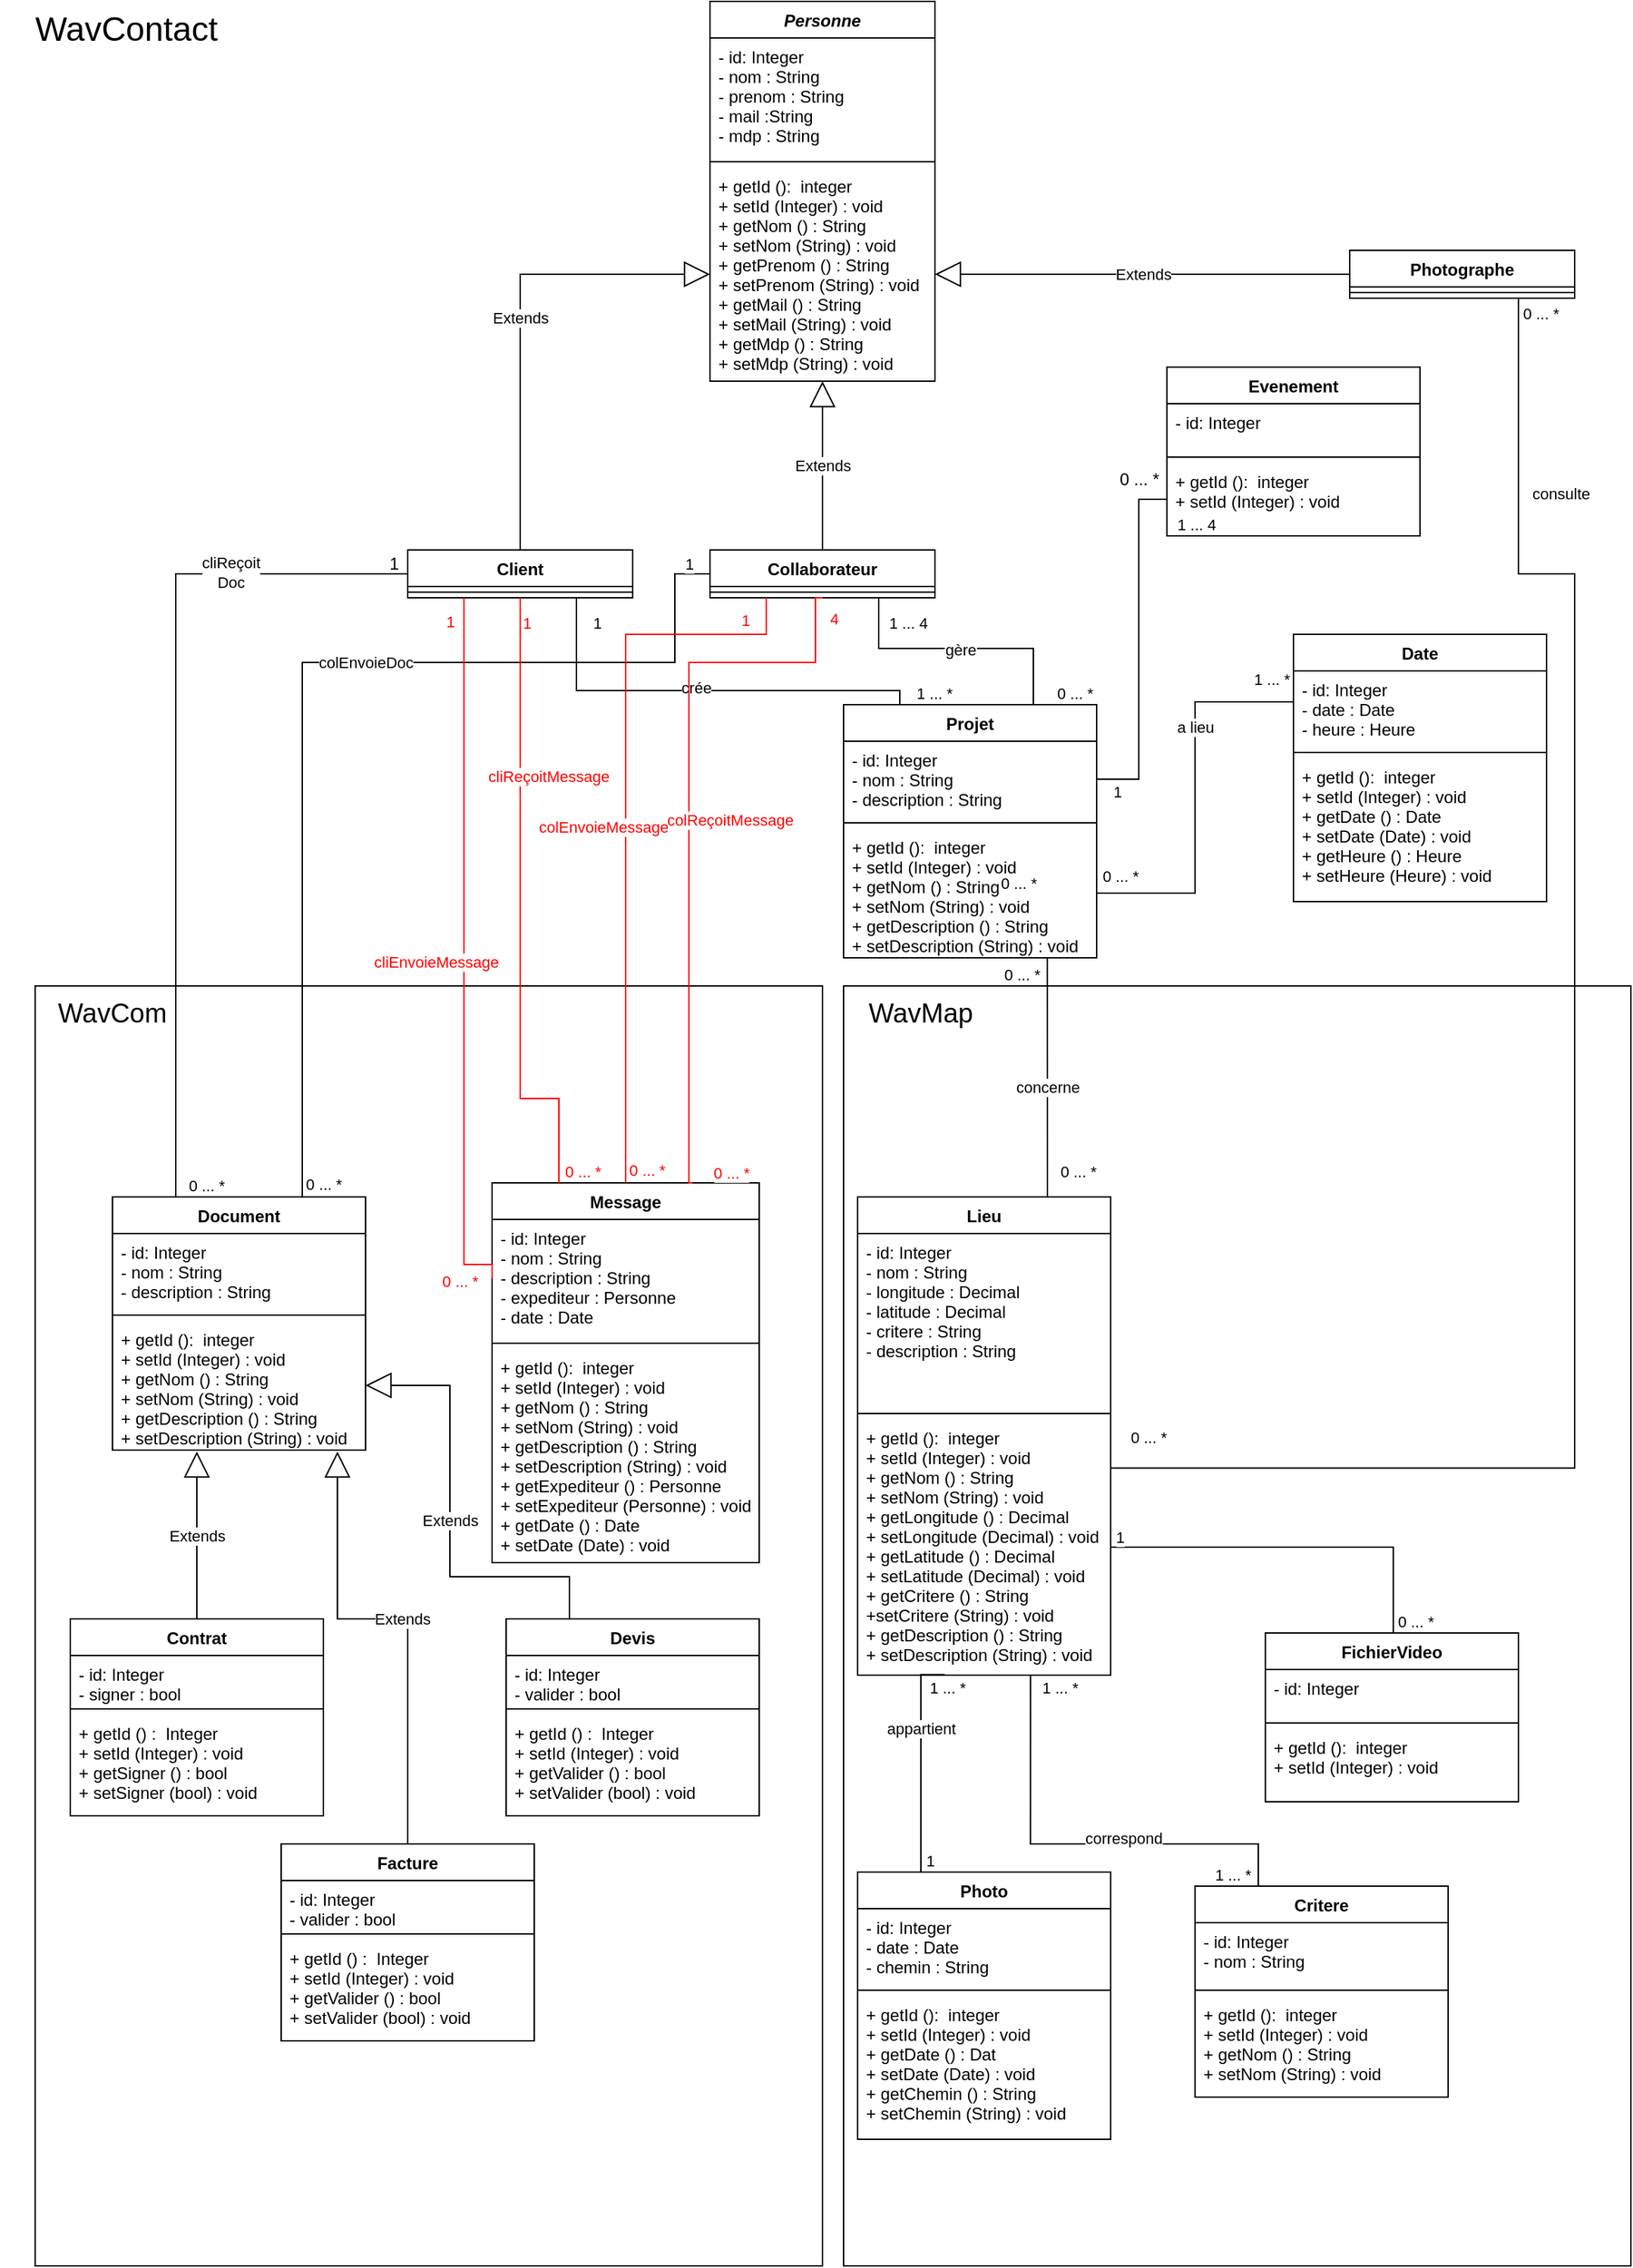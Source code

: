 <mxfile version="15.5.0" type="device"><diagram id="D-ZPbFm5kCAv-HBzowlL" name="Page-1"><mxGraphModel dx="1113" dy="760" grid="1" gridSize="10" guides="1" tooltips="1" connect="1" arrows="1" fold="1" page="1" pageScale="1" pageWidth="1169" pageHeight="1654" math="0" shadow="0"><root><mxCell id="0"/><mxCell id="1" parent="0"/><mxCell id="SEt0Nu8GCRH9RDk-5Gde-22" value="" style="rounded=0;whiteSpace=wrap;html=1;shadow=0;fillColor=none;" parent="1" vertex="1"><mxGeometry x="25" y="710" width="560" height="910" as="geometry"/></mxCell><mxCell id="SEt0Nu8GCRH9RDk-5Gde-23" value="" style="rounded=0;whiteSpace=wrap;html=1;shadow=0;fillColor=none;" parent="1" vertex="1"><mxGeometry x="600" y="710" width="560" height="910" as="geometry"/></mxCell><mxCell id="SEt0Nu8GCRH9RDk-5Gde-1" value="Personne" style="swimlane;fontStyle=3;align=center;verticalAlign=top;childLayout=stackLayout;horizontal=1;startSize=26;horizontalStack=0;resizeParent=1;resizeParentMax=0;resizeLast=0;collapsible=1;marginBottom=0;" parent="1" vertex="1"><mxGeometry x="505" y="10" width="160" height="270" as="geometry"/></mxCell><mxCell id="SEt0Nu8GCRH9RDk-5Gde-2" value="- id: Integer&#10;- nom : String&#10;- prenom : String&#10;- mail :String&#10;- mdp : String" style="text;strokeColor=none;fillColor=none;align=left;verticalAlign=top;spacingLeft=4;spacingRight=4;overflow=hidden;rotatable=0;points=[[0,0.5],[1,0.5]];portConstraint=eastwest;" parent="SEt0Nu8GCRH9RDk-5Gde-1" vertex="1"><mxGeometry y="26" width="160" height="84" as="geometry"/></mxCell><mxCell id="SEt0Nu8GCRH9RDk-5Gde-3" value="" style="line;strokeWidth=1;fillColor=none;align=left;verticalAlign=middle;spacingTop=-1;spacingLeft=3;spacingRight=3;rotatable=0;labelPosition=right;points=[];portConstraint=eastwest;" parent="SEt0Nu8GCRH9RDk-5Gde-1" vertex="1"><mxGeometry y="110" width="160" height="8" as="geometry"/></mxCell><mxCell id="SEt0Nu8GCRH9RDk-5Gde-4" value="+ getId ():  integer&#10;+ setId (Integer) : void&#10;+ getNom () : String&#10;+ setNom (String) : void&#10;+ getPrenom () : String&#10;+ setPrenom (String) : void&#10;+ getMail () : String&#10;+ setMail (String) : void&#10;+ getMdp () : String&#10;+ setMdp (String) : void" style="text;strokeColor=none;fillColor=none;align=left;verticalAlign=top;spacingLeft=4;spacingRight=4;overflow=hidden;rotatable=0;points=[[0,0.5],[1,0.5]];portConstraint=eastwest;" parent="SEt0Nu8GCRH9RDk-5Gde-1" vertex="1"><mxGeometry y="118" width="160" height="152" as="geometry"/></mxCell><mxCell id="SEt0Nu8GCRH9RDk-5Gde-5" value="Photographe" style="swimlane;fontStyle=1;align=center;verticalAlign=top;childLayout=stackLayout;horizontal=1;startSize=26;horizontalStack=0;resizeParent=1;resizeParentMax=0;resizeLast=0;collapsible=1;marginBottom=0;" parent="1" vertex="1"><mxGeometry x="960" y="187" width="160" height="34" as="geometry"/></mxCell><mxCell id="SEt0Nu8GCRH9RDk-5Gde-7" value="" style="line;strokeWidth=1;fillColor=none;align=left;verticalAlign=middle;spacingTop=-1;spacingLeft=3;spacingRight=3;rotatable=0;labelPosition=right;points=[];portConstraint=eastwest;" parent="SEt0Nu8GCRH9RDk-5Gde-5" vertex="1"><mxGeometry y="26" width="160" height="8" as="geometry"/></mxCell><mxCell id="SEt0Nu8GCRH9RDk-5Gde-9" value="Client" style="swimlane;fontStyle=1;align=center;verticalAlign=top;childLayout=stackLayout;horizontal=1;startSize=26;horizontalStack=0;resizeParent=1;resizeParentMax=0;resizeLast=0;collapsible=1;marginBottom=0;" parent="1" vertex="1"><mxGeometry x="290" y="400" width="160" height="34" as="geometry"/></mxCell><mxCell id="SEt0Nu8GCRH9RDk-5Gde-11" value="" style="line;strokeWidth=1;fillColor=none;align=left;verticalAlign=middle;spacingTop=-1;spacingLeft=3;spacingRight=3;rotatable=0;labelPosition=right;points=[];portConstraint=eastwest;" parent="SEt0Nu8GCRH9RDk-5Gde-9" vertex="1"><mxGeometry y="26" width="160" height="8" as="geometry"/></mxCell><mxCell id="SEt0Nu8GCRH9RDk-5Gde-13" value="Collaborateur&#10;" style="swimlane;fontStyle=1;align=center;verticalAlign=top;childLayout=stackLayout;horizontal=1;startSize=26;horizontalStack=0;resizeParent=1;resizeParentMax=0;resizeLast=0;collapsible=1;marginBottom=0;" parent="1" vertex="1"><mxGeometry x="505" y="400" width="160" height="34" as="geometry"/></mxCell><mxCell id="SEt0Nu8GCRH9RDk-5Gde-14" value="" style="line;strokeWidth=1;fillColor=none;align=left;verticalAlign=middle;spacingTop=-1;spacingLeft=3;spacingRight=3;rotatable=0;labelPosition=right;points=[];portConstraint=eastwest;" parent="SEt0Nu8GCRH9RDk-5Gde-13" vertex="1"><mxGeometry y="26" width="160" height="8" as="geometry"/></mxCell><mxCell id="SEt0Nu8GCRH9RDk-5Gde-16" value="Extends" style="endArrow=block;endSize=16;endFill=0;html=1;rounded=0;edgeStyle=orthogonalEdgeStyle;exitX=0;exitY=0.5;exitDx=0;exitDy=0;entryX=1;entryY=0.5;entryDx=0;entryDy=0;" parent="1" source="SEt0Nu8GCRH9RDk-5Gde-5" target="SEt0Nu8GCRH9RDk-5Gde-4" edge="1"><mxGeometry width="160" relative="1" as="geometry"><mxPoint x="790" y="90" as="sourcePoint"/><mxPoint x="670" y="200" as="targetPoint"/></mxGeometry></mxCell><mxCell id="SEt0Nu8GCRH9RDk-5Gde-17" value="Extends" style="endArrow=block;endSize=16;endFill=0;html=1;rounded=0;edgeStyle=orthogonalEdgeStyle;exitX=0.5;exitY=0;exitDx=0;exitDy=0;" parent="1" source="SEt0Nu8GCRH9RDk-5Gde-13" target="SEt0Nu8GCRH9RDk-5Gde-4" edge="1"><mxGeometry width="160" relative="1" as="geometry"><mxPoint x="570" y="250" as="sourcePoint"/><mxPoint x="620" y="300" as="targetPoint"/><Array as="points"><mxPoint x="585" y="310"/><mxPoint x="585" y="310"/></Array></mxGeometry></mxCell><mxCell id="SEt0Nu8GCRH9RDk-5Gde-18" value="Extends" style="endArrow=block;endSize=16;endFill=0;html=1;rounded=0;edgeStyle=orthogonalEdgeStyle;entryX=0;entryY=0.5;entryDx=0;entryDy=0;exitX=0.5;exitY=0;exitDx=0;exitDy=0;" parent="1" source="SEt0Nu8GCRH9RDk-5Gde-9" target="SEt0Nu8GCRH9RDk-5Gde-4" edge="1"><mxGeometry width="160" relative="1" as="geometry"><mxPoint x="430" y="260" as="sourcePoint"/><mxPoint x="425" y="280.0" as="targetPoint"/><Array as="points"><mxPoint x="370" y="204"/></Array></mxGeometry></mxCell><mxCell id="SEt0Nu8GCRH9RDk-5Gde-24" value="&lt;font style=&quot;font-size: 19px&quot;&gt;WavCom&lt;/font&gt;" style="text;html=1;strokeColor=none;fillColor=none;align=center;verticalAlign=middle;whiteSpace=wrap;rounded=0;shadow=0;fontColor=#000000;" parent="1" vertex="1"><mxGeometry x="20" y="720" width="120" height="20" as="geometry"/></mxCell><mxCell id="SEt0Nu8GCRH9RDk-5Gde-25" value="&lt;font style=&quot;font-size: 19px&quot;&gt;WavMap&lt;/font&gt;" style="text;html=1;strokeColor=none;fillColor=none;align=center;verticalAlign=middle;whiteSpace=wrap;rounded=0;shadow=0;fontColor=#000000;" parent="1" vertex="1"><mxGeometry x="600" y="720" width="110" height="20" as="geometry"/></mxCell><mxCell id="SEt0Nu8GCRH9RDk-5Gde-26" value="&lt;font style=&quot;font-size: 24px&quot;&gt;WavContact&lt;/font&gt;" style="text;html=1;strokeColor=none;fillColor=none;align=center;verticalAlign=middle;whiteSpace=wrap;rounded=0;shadow=0;fontColor=#000000;" parent="1" vertex="1"><mxGeometry y="20" width="180" height="20" as="geometry"/></mxCell><mxCell id="SEt0Nu8GCRH9RDk-5Gde-27" style="edgeStyle=orthogonalEdgeStyle;rounded=0;orthogonalLoop=1;jettySize=auto;html=1;exitX=0.5;exitY=1;exitDx=0;exitDy=0;fontColor=#000000;" parent="1" source="SEt0Nu8GCRH9RDk-5Gde-26" target="SEt0Nu8GCRH9RDk-5Gde-26" edge="1"><mxGeometry relative="1" as="geometry"/></mxCell><mxCell id="SEt0Nu8GCRH9RDk-5Gde-39" value="" style="endArrow=none;html=1;edgeStyle=orthogonalEdgeStyle;rounded=0;fontColor=#000000;entryX=0.75;entryY=1;entryDx=0;entryDy=0;exitX=0.75;exitY=0;exitDx=0;exitDy=0;" parent="1" source="SEt0Nu8GCRH9RDk-5Gde-28" target="SEt0Nu8GCRH9RDk-5Gde-13" edge="1"><mxGeometry relative="1" as="geometry"><mxPoint x="560" y="590" as="sourcePoint"/><mxPoint x="720" y="590" as="targetPoint"/><Array as="points"><mxPoint x="735" y="470"/><mxPoint x="625" y="470"/></Array></mxGeometry></mxCell><mxCell id="SEt0Nu8GCRH9RDk-5Gde-40" value="0 ... *" style="edgeLabel;resizable=0;html=1;align=left;verticalAlign=bottom;" parent="SEt0Nu8GCRH9RDk-5Gde-39" connectable="0" vertex="1"><mxGeometry x="-1" relative="1" as="geometry"><mxPoint x="15" as="offset"/></mxGeometry></mxCell><mxCell id="SEt0Nu8GCRH9RDk-5Gde-41" value="1 ... 4" style="edgeLabel;resizable=0;html=1;align=right;verticalAlign=bottom;" parent="SEt0Nu8GCRH9RDk-5Gde-39" connectable="0" vertex="1"><mxGeometry x="1" relative="1" as="geometry"><mxPoint x="35" y="26" as="offset"/></mxGeometry></mxCell><mxCell id="SEt0Nu8GCRH9RDk-5Gde-87" value="gère" style="edgeLabel;html=1;align=center;verticalAlign=middle;resizable=0;points=[];fontColor=#000000;" parent="SEt0Nu8GCRH9RDk-5Gde-39" vertex="1" connectable="0"><mxGeometry x="-0.003" y="1" relative="1" as="geometry"><mxPoint as="offset"/></mxGeometry></mxCell><mxCell id="SEt0Nu8GCRH9RDk-5Gde-42" value="" style="endArrow=none;html=1;edgeStyle=orthogonalEdgeStyle;rounded=0;fontColor=#000000;entryX=0.75;entryY=1;entryDx=0;entryDy=0;exitX=0.25;exitY=0;exitDx=0;exitDy=0;" parent="1" source="SEt0Nu8GCRH9RDk-5Gde-28" target="SEt0Nu8GCRH9RDk-5Gde-9" edge="1"><mxGeometry relative="1" as="geometry"><mxPoint x="585" y="520" as="sourcePoint"/><mxPoint x="380.0" y="520" as="targetPoint"/><Array as="points"><mxPoint x="640" y="510"/><mxPoint x="640" y="500"/><mxPoint x="410" y="500"/></Array></mxGeometry></mxCell><mxCell id="SEt0Nu8GCRH9RDk-5Gde-43" value="1" style="edgeLabel;resizable=0;html=1;align=left;verticalAlign=bottom;" parent="SEt0Nu8GCRH9RDk-5Gde-42" connectable="0" vertex="1"><mxGeometry x="-1" relative="1" as="geometry"><mxPoint x="-225" y="-50" as="offset"/></mxGeometry></mxCell><mxCell id="SEt0Nu8GCRH9RDk-5Gde-44" value="0 ... *" style="edgeLabel;resizable=0;html=1;align=right;verticalAlign=bottom;" parent="SEt0Nu8GCRH9RDk-5Gde-42" connectable="0" vertex="1"><mxGeometry x="1" relative="1" as="geometry"><mxPoint x="400" y="206" as="offset"/></mxGeometry></mxCell><mxCell id="SEt0Nu8GCRH9RDk-5Gde-86" value="crée" style="edgeLabel;html=1;align=center;verticalAlign=middle;resizable=0;points=[];fontColor=#000000;" parent="SEt0Nu8GCRH9RDk-5Gde-42" vertex="1" connectable="0"><mxGeometry x="0.031" y="-2" relative="1" as="geometry"><mxPoint as="offset"/></mxGeometry></mxCell><mxCell id="SEt0Nu8GCRH9RDk-5Gde-48" value="Lieu" style="swimlane;fontStyle=1;align=center;verticalAlign=top;childLayout=stackLayout;horizontal=1;startSize=26;horizontalStack=0;resizeParent=1;resizeParentMax=0;resizeLast=0;collapsible=1;marginBottom=0;" parent="1" vertex="1"><mxGeometry x="610" y="860" width="180" height="340" as="geometry"/></mxCell><mxCell id="SEt0Nu8GCRH9RDk-5Gde-49" value="- id: Integer&#10;- nom : String&#10;- longitude : Decimal &#10;- latitude : Decimal&#10;- critere : String&#10;- description : String" style="text;strokeColor=none;fillColor=none;align=left;verticalAlign=top;spacingLeft=4;spacingRight=4;overflow=hidden;rotatable=0;points=[[0,0.5],[1,0.5]];portConstraint=eastwest;" parent="SEt0Nu8GCRH9RDk-5Gde-48" vertex="1"><mxGeometry y="26" width="180" height="124" as="geometry"/></mxCell><mxCell id="SEt0Nu8GCRH9RDk-5Gde-50" value="" style="line;strokeWidth=1;fillColor=none;align=left;verticalAlign=middle;spacingTop=-1;spacingLeft=3;spacingRight=3;rotatable=0;labelPosition=right;points=[];portConstraint=eastwest;" parent="SEt0Nu8GCRH9RDk-5Gde-48" vertex="1"><mxGeometry y="150" width="180" height="8" as="geometry"/></mxCell><mxCell id="SEt0Nu8GCRH9RDk-5Gde-51" value="+ getId ():  integer&#10;+ setId (Integer) : void&#10;+ getNom () : String&#10;+ setNom (String) : void&#10;+ getLongitude () : Decimal&#10;+ setLongitude (Decimal) : void&#10;+ getLatitude () : Decimal&#10;+ setLatitude (Decimal) : void&#10;+ getCritere () : String&#10;+setCritere (String) : void&#10;+ getDescription () : String&#10;+ setDescription (String) : void" style="text;strokeColor=none;fillColor=none;align=left;verticalAlign=top;spacingLeft=4;spacingRight=4;overflow=hidden;rotatable=0;points=[[0,0.5],[1,0.5]];portConstraint=eastwest;" parent="SEt0Nu8GCRH9RDk-5Gde-48" vertex="1"><mxGeometry y="158" width="180" height="182" as="geometry"/></mxCell><mxCell id="SEt0Nu8GCRH9RDk-5Gde-53" value="" style="endArrow=none;html=1;edgeStyle=orthogonalEdgeStyle;rounded=0;fontColor=#000000;entryX=0.75;entryY=0;entryDx=0;entryDy=0;exitX=0.805;exitY=0.996;exitDx=0;exitDy=0;exitPerimeter=0;" parent="1" source="SEt0Nu8GCRH9RDk-5Gde-31" target="SEt0Nu8GCRH9RDk-5Gde-48" edge="1"><mxGeometry relative="1" as="geometry"><mxPoint x="830" y="600" as="sourcePoint"/><mxPoint x="595" y="488" as="targetPoint"/><Array as="points"><mxPoint x="745" y="691"/><mxPoint x="745" y="691"/></Array></mxGeometry></mxCell><mxCell id="SEt0Nu8GCRH9RDk-5Gde-54" value="0 ... *" style="edgeLabel;resizable=0;html=1;align=left;verticalAlign=bottom;" parent="SEt0Nu8GCRH9RDk-5Gde-53" connectable="0" vertex="1"><mxGeometry x="-1" relative="1" as="geometry"><mxPoint x="-35" y="-44" as="offset"/></mxGeometry></mxCell><mxCell id="SEt0Nu8GCRH9RDk-5Gde-55" value="0 ... *" style="edgeLabel;resizable=0;html=1;align=right;verticalAlign=bottom;" parent="SEt0Nu8GCRH9RDk-5Gde-53" connectable="0" vertex="1"><mxGeometry x="1" relative="1" as="geometry"><mxPoint x="35" y="-10" as="offset"/></mxGeometry></mxCell><mxCell id="SEt0Nu8GCRH9RDk-5Gde-88" value="concerne" style="edgeLabel;html=1;align=center;verticalAlign=middle;resizable=0;points=[];fontColor=#000000;" parent="SEt0Nu8GCRH9RDk-5Gde-53" vertex="1" connectable="0"><mxGeometry x="0.081" relative="1" as="geometry"><mxPoint as="offset"/></mxGeometry></mxCell><mxCell id="SEt0Nu8GCRH9RDk-5Gde-57" value="Date" style="swimlane;fontStyle=1;align=center;verticalAlign=top;childLayout=stackLayout;horizontal=1;startSize=26;horizontalStack=0;resizeParent=1;resizeParentMax=0;resizeLast=0;collapsible=1;marginBottom=0;" parent="1" vertex="1"><mxGeometry x="920" y="460" width="180" height="190" as="geometry"/></mxCell><mxCell id="SEt0Nu8GCRH9RDk-5Gde-58" value="- id: Integer&#10;- date : Date&#10;- heure : Heure" style="text;strokeColor=none;fillColor=none;align=left;verticalAlign=top;spacingLeft=4;spacingRight=4;overflow=hidden;rotatable=0;points=[[0,0.5],[1,0.5]];portConstraint=eastwest;" parent="SEt0Nu8GCRH9RDk-5Gde-57" vertex="1"><mxGeometry y="26" width="180" height="54" as="geometry"/></mxCell><mxCell id="SEt0Nu8GCRH9RDk-5Gde-59" value="" style="line;strokeWidth=1;fillColor=none;align=left;verticalAlign=middle;spacingTop=-1;spacingLeft=3;spacingRight=3;rotatable=0;labelPosition=right;points=[];portConstraint=eastwest;" parent="SEt0Nu8GCRH9RDk-5Gde-57" vertex="1"><mxGeometry y="80" width="180" height="8" as="geometry"/></mxCell><mxCell id="SEt0Nu8GCRH9RDk-5Gde-60" value="+ getId ():  integer&#10;+ setId (Integer) : void&#10;+ getDate () : Date&#10;+ setDate (Date) : void&#10;+ getHeure () : Heure&#10;+ setHeure (Heure) : void" style="text;strokeColor=none;fillColor=none;align=left;verticalAlign=top;spacingLeft=4;spacingRight=4;overflow=hidden;rotatable=0;points=[[0,0.5],[1,0.5]];portConstraint=eastwest;" parent="SEt0Nu8GCRH9RDk-5Gde-57" vertex="1"><mxGeometry y="88" width="180" height="102" as="geometry"/></mxCell><mxCell id="SEt0Nu8GCRH9RDk-5Gde-61" value="" style="endArrow=none;html=1;edgeStyle=orthogonalEdgeStyle;rounded=0;fontColor=#000000;entryX=1;entryY=0.5;entryDx=0;entryDy=0;exitX=0;exitY=0.5;exitDx=0;exitDy=0;" parent="1" source="SEt0Nu8GCRH9RDk-5Gde-58" target="SEt0Nu8GCRH9RDk-5Gde-31" edge="1"><mxGeometry relative="1" as="geometry"><mxPoint x="785" y="734" as="sourcePoint"/><mxPoint x="710" y="870" as="targetPoint"/><Array as="points"><mxPoint x="850" y="508"/><mxPoint x="850" y="644"/></Array></mxGeometry></mxCell><mxCell id="SEt0Nu8GCRH9RDk-5Gde-62" value="1 ... *" style="edgeLabel;resizable=0;html=1;align=left;verticalAlign=bottom;" parent="SEt0Nu8GCRH9RDk-5Gde-61" connectable="0" vertex="1"><mxGeometry x="-1" relative="1" as="geometry"><mxPoint x="-30" y="-13" as="offset"/></mxGeometry></mxCell><mxCell id="SEt0Nu8GCRH9RDk-5Gde-63" value="0 ... *" style="edgeLabel;resizable=0;html=1;align=right;verticalAlign=bottom;" parent="SEt0Nu8GCRH9RDk-5Gde-61" connectable="0" vertex="1"><mxGeometry x="1" relative="1" as="geometry"><mxPoint x="-40" y="66" as="offset"/></mxGeometry></mxCell><mxCell id="SEt0Nu8GCRH9RDk-5Gde-89" value="a lieu" style="edgeLabel;html=1;align=center;verticalAlign=middle;resizable=0;points=[];fontColor=#000000;" parent="SEt0Nu8GCRH9RDk-5Gde-61" vertex="1" connectable="0"><mxGeometry x="-0.466" relative="1" as="geometry"><mxPoint y="18" as="offset"/></mxGeometry></mxCell><mxCell id="SEt0Nu8GCRH9RDk-5Gde-66" value="Document" style="swimlane;fontStyle=1;align=center;verticalAlign=top;childLayout=stackLayout;horizontal=1;startSize=26;horizontalStack=0;resizeParent=1;resizeParentMax=0;resizeLast=0;collapsible=1;marginBottom=0;" parent="1" vertex="1"><mxGeometry x="80" y="860" width="180" height="180" as="geometry"/></mxCell><mxCell id="SEt0Nu8GCRH9RDk-5Gde-67" value="- id: Integer&#10;- nom : String&#10;- description : String" style="text;strokeColor=none;fillColor=none;align=left;verticalAlign=top;spacingLeft=4;spacingRight=4;overflow=hidden;rotatable=0;points=[[0,0.5],[1,0.5]];portConstraint=eastwest;" parent="SEt0Nu8GCRH9RDk-5Gde-66" vertex="1"><mxGeometry y="26" width="180" height="54" as="geometry"/></mxCell><mxCell id="SEt0Nu8GCRH9RDk-5Gde-68" value="" style="line;strokeWidth=1;fillColor=none;align=left;verticalAlign=middle;spacingTop=-1;spacingLeft=3;spacingRight=3;rotatable=0;labelPosition=right;points=[];portConstraint=eastwest;" parent="SEt0Nu8GCRH9RDk-5Gde-66" vertex="1"><mxGeometry y="80" width="180" height="8" as="geometry"/></mxCell><mxCell id="SEt0Nu8GCRH9RDk-5Gde-69" value="+ getId ():  integer&#10;+ setId (Integer) : void&#10;+ getNom () : String&#10;+ setNom (String) : void&#10;+ getDescription () : String&#10;+ setDescription (String) : void" style="text;strokeColor=none;fillColor=none;align=left;verticalAlign=top;spacingLeft=4;spacingRight=4;overflow=hidden;rotatable=0;points=[[0,0.5],[1,0.5]];portConstraint=eastwest;" parent="SEt0Nu8GCRH9RDk-5Gde-66" vertex="1"><mxGeometry y="88" width="180" height="92" as="geometry"/></mxCell><mxCell id="SEt0Nu8GCRH9RDk-5Gde-70" value="Message" style="swimlane;fontStyle=1;align=center;verticalAlign=top;childLayout=stackLayout;horizontal=1;startSize=26;horizontalStack=0;resizeParent=1;resizeParentMax=0;resizeLast=0;collapsible=1;marginBottom=0;" parent="1" vertex="1"><mxGeometry x="350" y="850" width="190" height="270" as="geometry"/></mxCell><mxCell id="SEt0Nu8GCRH9RDk-5Gde-71" value="- id: Integer&#10;- nom : String&#10;- description : String&#10;- expediteur : Personne&#10;- date : Date" style="text;strokeColor=none;fillColor=none;align=left;verticalAlign=top;spacingLeft=4;spacingRight=4;overflow=hidden;rotatable=0;points=[[0,0.5],[1,0.5]];portConstraint=eastwest;" parent="SEt0Nu8GCRH9RDk-5Gde-70" vertex="1"><mxGeometry y="26" width="190" height="84" as="geometry"/></mxCell><mxCell id="SEt0Nu8GCRH9RDk-5Gde-72" value="" style="line;strokeWidth=1;fillColor=none;align=left;verticalAlign=middle;spacingTop=-1;spacingLeft=3;spacingRight=3;rotatable=0;labelPosition=right;points=[];portConstraint=eastwest;" parent="SEt0Nu8GCRH9RDk-5Gde-70" vertex="1"><mxGeometry y="110" width="190" height="8" as="geometry"/></mxCell><mxCell id="SEt0Nu8GCRH9RDk-5Gde-73" value="+ getId ():  integer&#10;+ setId (Integer) : void&#10;+ getNom () : String&#10;+ setNom (String) : void&#10;+ getDescription () : String&#10;+ setDescription (String) : void&#10;+ getExpediteur () : Personne&#10;+ setExpediteur (Personne) : void&#10;+ getDate () : Date&#10;+ setDate (Date) : void" style="text;strokeColor=none;fillColor=none;align=left;verticalAlign=top;spacingLeft=4;spacingRight=4;overflow=hidden;rotatable=0;points=[[0,0.5],[1,0.5]];portConstraint=eastwest;" parent="SEt0Nu8GCRH9RDk-5Gde-70" vertex="1"><mxGeometry y="118" width="190" height="152" as="geometry"/></mxCell><mxCell id="SEt0Nu8GCRH9RDk-5Gde-77" value="" style="endArrow=none;html=1;edgeStyle=orthogonalEdgeStyle;rounded=0;fontColor=#000000;entryX=0;entryY=0.5;entryDx=0;entryDy=0;exitX=0.25;exitY=0;exitDx=0;exitDy=0;" parent="1" source="SEt0Nu8GCRH9RDk-5Gde-66" target="SEt0Nu8GCRH9RDk-5Gde-9" edge="1"><mxGeometry relative="1" as="geometry"><mxPoint x="830" y="600" as="sourcePoint"/><mxPoint x="420" y="494" as="targetPoint"/><Array as="points"><mxPoint x="125" y="417"/></Array></mxGeometry></mxCell><mxCell id="SEt0Nu8GCRH9RDk-5Gde-79" value="0 ... *" style="edgeLabel;resizable=0;html=1;align=right;verticalAlign=bottom;" parent="SEt0Nu8GCRH9RDk-5Gde-77" connectable="0" vertex="1"><mxGeometry x="1" relative="1" as="geometry"><mxPoint x="-130" y="443" as="offset"/></mxGeometry></mxCell><mxCell id="SEt0Nu8GCRH9RDk-5Gde-90" value="cliReçoit&lt;br&gt;Doc" style="edgeLabel;html=1;align=center;verticalAlign=middle;resizable=0;points=[];fontColor=#000000;" parent="SEt0Nu8GCRH9RDk-5Gde-77" vertex="1" connectable="0"><mxGeometry x="0.769" y="1" relative="1" as="geometry"><mxPoint x="-56" as="offset"/></mxGeometry></mxCell><mxCell id="SEt0Nu8GCRH9RDk-5Gde-81" value="1" style="text;html=1;align=center;verticalAlign=middle;resizable=0;points=[];autosize=1;strokeColor=none;fontColor=#000000;" parent="1" vertex="1"><mxGeometry x="270" y="400" width="20" height="20" as="geometry"/></mxCell><mxCell id="SEt0Nu8GCRH9RDk-5Gde-82" value="" style="endArrow=none;html=1;edgeStyle=orthogonalEdgeStyle;rounded=0;fontColor=#000000;entryX=0;entryY=0.5;entryDx=0;entryDy=0;exitX=0.75;exitY=0;exitDx=0;exitDy=0;" parent="1" source="SEt0Nu8GCRH9RDk-5Gde-66" target="SEt0Nu8GCRH9RDk-5Gde-13" edge="1"><mxGeometry relative="1" as="geometry"><mxPoint x="370" y="663" as="sourcePoint"/><mxPoint x="485" y="510" as="targetPoint"/><Array as="points"><mxPoint x="215" y="480"/><mxPoint x="480" y="480"/><mxPoint x="480" y="417"/></Array></mxGeometry></mxCell><mxCell id="SEt0Nu8GCRH9RDk-5Gde-85" value="colEnvoieDoc" style="edgeLabel;html=1;align=center;verticalAlign=middle;resizable=0;points=[];fontColor=#000000;" parent="SEt0Nu8GCRH9RDk-5Gde-82" vertex="1" connectable="0"><mxGeometry x="-0.018" y="3" relative="1" as="geometry"><mxPoint x="48" y="-20" as="offset"/></mxGeometry></mxCell><mxCell id="SEt0Nu8GCRH9RDk-5Gde-91" value="0 ... *" style="edgeLabel;html=1;align=center;verticalAlign=middle;resizable=0;points=[];fontColor=#000000;" parent="SEt0Nu8GCRH9RDk-5Gde-82" vertex="1" connectable="0"><mxGeometry x="-0.908" relative="1" as="geometry"><mxPoint x="15" y="24" as="offset"/></mxGeometry></mxCell><mxCell id="SEt0Nu8GCRH9RDk-5Gde-92" value="1" style="edgeLabel;html=1;align=center;verticalAlign=middle;resizable=0;points=[];fontColor=#000000;" parent="SEt0Nu8GCRH9RDk-5Gde-82" vertex="1" connectable="0"><mxGeometry x="0.791" relative="1" as="geometry"><mxPoint x="10" y="-59" as="offset"/></mxGeometry></mxCell><mxCell id="SEt0Nu8GCRH9RDk-5Gde-93" value="" style="endArrow=none;html=1;edgeStyle=orthogonalEdgeStyle;rounded=0;fontColor=#000000;entryX=0.25;entryY=1;entryDx=0;entryDy=0;exitX=0;exitY=0.5;exitDx=0;exitDy=0;fillColor=#e51400;strokeColor=#FF0000;" parent="1" source="SEt0Nu8GCRH9RDk-5Gde-71" target="SEt0Nu8GCRH9RDk-5Gde-9" edge="1"><mxGeometry relative="1" as="geometry"><mxPoint x="225" y="640" as="sourcePoint"/><mxPoint x="515" y="477" as="targetPoint"/><Array as="points"><mxPoint x="330" y="908"/></Array></mxGeometry></mxCell><mxCell id="SEt0Nu8GCRH9RDk-5Gde-94" value="1" style="edgeLabel;resizable=0;html=1;align=left;verticalAlign=bottom;fontColor=#FF0000;" parent="SEt0Nu8GCRH9RDk-5Gde-93" connectable="0" vertex="1"><mxGeometry x="-1" relative="1" as="geometry"><mxPoint x="20" y="-458" as="offset"/></mxGeometry></mxCell><mxCell id="SEt0Nu8GCRH9RDk-5Gde-95" value="cliEnvoieMessage" style="edgeLabel;html=1;align=center;verticalAlign=middle;resizable=0;points=[];fontColor=#FF0000;" parent="SEt0Nu8GCRH9RDk-5Gde-93" vertex="1" connectable="0"><mxGeometry x="-0.018" y="3" relative="1" as="geometry"><mxPoint x="-17" y="2" as="offset"/></mxGeometry></mxCell><mxCell id="SEt0Nu8GCRH9RDk-5Gde-96" value="0 ... *" style="edgeLabel;html=1;align=center;verticalAlign=middle;resizable=0;points=[];fontColor=#FF0000;" parent="SEt0Nu8GCRH9RDk-5Gde-93" vertex="1" connectable="0"><mxGeometry x="-0.908" relative="1" as="geometry"><mxPoint x="-10" y="12" as="offset"/></mxGeometry></mxCell><mxCell id="SEt0Nu8GCRH9RDk-5Gde-97" value="1" style="edgeLabel;html=1;align=center;verticalAlign=middle;resizable=0;points=[];fontColor=#FF0000;" parent="SEt0Nu8GCRH9RDk-5Gde-93" vertex="1" connectable="0"><mxGeometry x="0.791" relative="1" as="geometry"><mxPoint x="-10" y="-36" as="offset"/></mxGeometry></mxCell><mxCell id="SEt0Nu8GCRH9RDk-5Gde-98" value="" style="endArrow=none;html=1;edgeStyle=orthogonalEdgeStyle;rounded=0;fontColor=#000000;entryX=0.5;entryY=1;entryDx=0;entryDy=0;exitX=0.25;exitY=0;exitDx=0;exitDy=0;fillColor=#e51400;strokeColor=#FF0000;" parent="1" source="SEt0Nu8GCRH9RDk-5Gde-70" target="SEt0Nu8GCRH9RDk-5Gde-9" edge="1"><mxGeometry relative="1" as="geometry"><mxPoint x="135" y="640" as="sourcePoint"/><mxPoint x="300" y="477" as="targetPoint"/><Array as="points"><mxPoint x="397" y="790"/><mxPoint x="370" y="790"/></Array></mxGeometry></mxCell><mxCell id="SEt0Nu8GCRH9RDk-5Gde-99" value="0 ... *" style="edgeLabel;resizable=0;html=1;align=left;verticalAlign=bottom;fontColor=#FF0000;" parent="SEt0Nu8GCRH9RDk-5Gde-98" connectable="0" vertex="1"><mxGeometry x="-1" relative="1" as="geometry"><mxPoint x="3" as="offset"/></mxGeometry></mxCell><mxCell id="SEt0Nu8GCRH9RDk-5Gde-101" value="cliReçoitMessage" style="edgeLabel;html=1;align=center;verticalAlign=middle;resizable=0;points=[];fontColor=#FF0000;" parent="SEt0Nu8GCRH9RDk-5Gde-98" vertex="1" connectable="0"><mxGeometry x="0.769" y="1" relative="1" as="geometry"><mxPoint x="21" y="76" as="offset"/></mxGeometry></mxCell><mxCell id="SEt0Nu8GCRH9RDk-5Gde-103" value="" style="endArrow=none;html=1;edgeStyle=orthogonalEdgeStyle;rounded=0;fontColor=#000000;entryX=0.25;entryY=1;entryDx=0;entryDy=0;exitX=0.5;exitY=0;exitDx=0;exitDy=0;fillColor=#e51400;strokeColor=#FF0000;" parent="1" source="SEt0Nu8GCRH9RDk-5Gde-70" target="SEt0Nu8GCRH9RDk-5Gde-13" edge="1"><mxGeometry relative="1" as="geometry"><mxPoint x="270" y="663" as="sourcePoint"/><mxPoint x="560" y="500" as="targetPoint"/><Array as="points"><mxPoint x="445" y="460"/><mxPoint x="545" y="460"/></Array></mxGeometry></mxCell><mxCell id="SEt0Nu8GCRH9RDk-5Gde-104" value="colEnvoieMessage" style="edgeLabel;html=1;align=center;verticalAlign=middle;resizable=0;points=[];fontColor=#FF0000;" parent="SEt0Nu8GCRH9RDk-5Gde-103" vertex="1" connectable="0"><mxGeometry x="-0.018" y="3" relative="1" as="geometry"><mxPoint x="-13" as="offset"/></mxGeometry></mxCell><mxCell id="SEt0Nu8GCRH9RDk-5Gde-105" value="0 ... *" style="edgeLabel;html=1;align=center;verticalAlign=middle;resizable=0;points=[];fontColor=#FF0000;" parent="SEt0Nu8GCRH9RDk-5Gde-103" vertex="1" connectable="0"><mxGeometry x="-0.908" relative="1" as="geometry"><mxPoint x="15" y="14" as="offset"/></mxGeometry></mxCell><mxCell id="SEt0Nu8GCRH9RDk-5Gde-106" value="1" style="edgeLabel;html=1;align=center;verticalAlign=middle;resizable=0;points=[];fontColor=#FF0000;" parent="SEt0Nu8GCRH9RDk-5Gde-103" vertex="1" connectable="0"><mxGeometry x="0.791" relative="1" as="geometry"><mxPoint x="13" y="-10" as="offset"/></mxGeometry></mxCell><mxCell id="SEt0Nu8GCRH9RDk-5Gde-107" value="" style="endArrow=none;html=1;edgeStyle=orthogonalEdgeStyle;rounded=0;fontColor=#000000;entryX=0.5;entryY=1;entryDx=0;entryDy=0;fillColor=#e51400;strokeColor=#FF0000;startArrow=none;exitX=0.75;exitY=0;exitDx=0;exitDy=0;" parent="1" source="SEt0Nu8GCRH9RDk-5Gde-70" target="SEt0Nu8GCRH9RDk-5Gde-13" edge="1"><mxGeometry relative="1" as="geometry"><mxPoint x="560" y="660" as="sourcePoint"/><mxPoint x="557.5" y="494" as="targetPoint"/><Array as="points"><mxPoint x="490" y="850"/><mxPoint x="490" y="480"/><mxPoint x="580" y="480"/><mxPoint x="580" y="434"/></Array></mxGeometry></mxCell><mxCell id="SEt0Nu8GCRH9RDk-5Gde-109" value="colReçoitMessage" style="edgeLabel;html=1;align=center;verticalAlign=middle;resizable=0;points=[];fontColor=#FF0000;" parent="SEt0Nu8GCRH9RDk-5Gde-107" vertex="1" connectable="0"><mxGeometry x="0.769" y="1" relative="1" as="geometry"><mxPoint x="-53" y="113" as="offset"/></mxGeometry></mxCell><mxCell id="SEt0Nu8GCRH9RDk-5Gde-117" value="4" style="edgeLabel;html=1;align=center;verticalAlign=middle;resizable=0;points=[];fontColor=#FF0000;" parent="1" vertex="1" connectable="0"><mxGeometry x="600.0" y="450.167" as="geometry"><mxPoint x="-7" y="-1" as="offset"/></mxGeometry></mxCell><mxCell id="SEt0Nu8GCRH9RDk-5Gde-118" value="" style="endArrow=none;html=1;edgeStyle=orthogonalEdgeStyle;rounded=0;fontColor=#000000;entryX=0.75;entryY=1;entryDx=0;entryDy=0;exitX=1;exitY=0.191;exitDx=0;exitDy=0;exitPerimeter=0;" parent="1" source="SEt0Nu8GCRH9RDk-5Gde-51" target="SEt0Nu8GCRH9RDk-5Gde-5" edge="1"><mxGeometry relative="1" as="geometry"><mxPoint x="1004" y="500.17" as="sourcePoint"/><mxPoint x="1169" y="337.17" as="targetPoint"/><Array as="points"><mxPoint x="1120" y="1053"/><mxPoint x="1120" y="417"/><mxPoint x="1080" y="417"/></Array></mxGeometry></mxCell><mxCell id="SEt0Nu8GCRH9RDk-5Gde-119" value="0 ... *" style="edgeLabel;resizable=0;html=1;align=right;verticalAlign=bottom;" parent="SEt0Nu8GCRH9RDk-5Gde-118" connectable="0" vertex="1"><mxGeometry x="1" relative="1" as="geometry"><mxPoint x="-250" y="819" as="offset"/></mxGeometry></mxCell><mxCell id="SEt0Nu8GCRH9RDk-5Gde-120" value="consulte" style="edgeLabel;html=1;align=center;verticalAlign=middle;resizable=0;points=[];fontColor=#000000;" parent="SEt0Nu8GCRH9RDk-5Gde-118" vertex="1" connectable="0"><mxGeometry x="0.769" y="1" relative="1" as="geometry"><mxPoint x="31" as="offset"/></mxGeometry></mxCell><mxCell id="SEt0Nu8GCRH9RDk-5Gde-121" value="0 ... *" style="edgeLabel;resizable=0;html=1;align=right;verticalAlign=bottom;" parent="1" connectable="0" vertex="1"><mxGeometry x="1109.997" y="240.0" as="geometry"/></mxCell><mxCell id="SEt0Nu8GCRH9RDk-5Gde-28" value="Projet" style="swimlane;fontStyle=1;align=center;verticalAlign=top;childLayout=stackLayout;horizontal=1;startSize=26;horizontalStack=0;resizeParent=1;resizeParentMax=0;resizeLast=0;collapsible=1;marginBottom=0;" parent="1" vertex="1"><mxGeometry x="600" y="510" width="180" height="180" as="geometry"><mxRectangle x="775" y="490" width="70" height="26" as="alternateBounds"/></mxGeometry></mxCell><mxCell id="SEt0Nu8GCRH9RDk-5Gde-29" value="- id: Integer&#10;- nom : String&#10;- description : String" style="text;strokeColor=none;fillColor=none;align=left;verticalAlign=top;spacingLeft=4;spacingRight=4;overflow=hidden;rotatable=0;points=[[0,0.5],[1,0.5]];portConstraint=eastwest;" parent="SEt0Nu8GCRH9RDk-5Gde-28" vertex="1"><mxGeometry y="26" width="180" height="54" as="geometry"/></mxCell><mxCell id="SEt0Nu8GCRH9RDk-5Gde-30" value="" style="line;strokeWidth=1;fillColor=none;align=left;verticalAlign=middle;spacingTop=-1;spacingLeft=3;spacingRight=3;rotatable=0;labelPosition=right;points=[];portConstraint=eastwest;" parent="SEt0Nu8GCRH9RDk-5Gde-28" vertex="1"><mxGeometry y="80" width="180" height="8" as="geometry"/></mxCell><mxCell id="SEt0Nu8GCRH9RDk-5Gde-31" value="+ getId ():  integer&#10;+ setId (Integer) : void&#10;+ getNom () : String&#10;+ setNom (String) : void&#10;+ getDescription () : String&#10;+ setDescription (String) : void" style="text;strokeColor=none;fillColor=none;align=left;verticalAlign=top;spacingLeft=4;spacingRight=4;overflow=hidden;rotatable=0;points=[[0,0.5],[1,0.5]];portConstraint=eastwest;" parent="SEt0Nu8GCRH9RDk-5Gde-28" vertex="1"><mxGeometry y="88" width="180" height="92" as="geometry"/></mxCell><mxCell id="I1SLngNOvAmTwP2ROaXQ-8" value="0 ... *" style="edgeLabel;html=1;align=center;verticalAlign=middle;resizable=0;points=[];fontColor=#FF0000;" vertex="1" connectable="0" parent="1"><mxGeometry x="470.0" y="849.714" as="geometry"><mxPoint x="50" y="-7" as="offset"/></mxGeometry></mxCell><mxCell id="I1SLngNOvAmTwP2ROaXQ-9" value="1 ... *" style="edgeLabel;resizable=0;html=1;align=left;verticalAlign=bottom;" connectable="0" vertex="1" parent="1"><mxGeometry x="650" y="510" as="geometry"/></mxCell><mxCell id="I1SLngNOvAmTwP2ROaXQ-10" value="FichierVideo" style="swimlane;fontStyle=1;align=center;verticalAlign=top;childLayout=stackLayout;horizontal=1;startSize=26;horizontalStack=0;resizeParent=1;resizeParentMax=0;resizeLast=0;collapsible=1;marginBottom=0;" vertex="1" parent="1"><mxGeometry x="900" y="1170" width="180" height="120" as="geometry"/></mxCell><mxCell id="I1SLngNOvAmTwP2ROaXQ-11" value="- id: Integer" style="text;strokeColor=none;fillColor=none;align=left;verticalAlign=top;spacingLeft=4;spacingRight=4;overflow=hidden;rotatable=0;points=[[0,0.5],[1,0.5]];portConstraint=eastwest;" vertex="1" parent="I1SLngNOvAmTwP2ROaXQ-10"><mxGeometry y="26" width="180" height="34" as="geometry"/></mxCell><mxCell id="I1SLngNOvAmTwP2ROaXQ-12" value="" style="line;strokeWidth=1;fillColor=none;align=left;verticalAlign=middle;spacingTop=-1;spacingLeft=3;spacingRight=3;rotatable=0;labelPosition=right;points=[];portConstraint=eastwest;" vertex="1" parent="I1SLngNOvAmTwP2ROaXQ-10"><mxGeometry y="60" width="180" height="8" as="geometry"/></mxCell><mxCell id="I1SLngNOvAmTwP2ROaXQ-13" value="+ getId ():  integer&#10;+ setId (Integer) : void" style="text;strokeColor=none;fillColor=none;align=left;verticalAlign=top;spacingLeft=4;spacingRight=4;overflow=hidden;rotatable=0;points=[[0,0.5],[1,0.5]];portConstraint=eastwest;" vertex="1" parent="I1SLngNOvAmTwP2ROaXQ-10"><mxGeometry y="68" width="180" height="52" as="geometry"/></mxCell><mxCell id="I1SLngNOvAmTwP2ROaXQ-14" value="Photo" style="swimlane;fontStyle=1;align=center;verticalAlign=top;childLayout=stackLayout;horizontal=1;startSize=26;horizontalStack=0;resizeParent=1;resizeParentMax=0;resizeLast=0;collapsible=1;marginBottom=0;" vertex="1" parent="1"><mxGeometry x="610" y="1340" width="180" height="190" as="geometry"/></mxCell><mxCell id="I1SLngNOvAmTwP2ROaXQ-15" value="- id: Integer&#10;- date : Date&#10;- chemin : String" style="text;strokeColor=none;fillColor=none;align=left;verticalAlign=top;spacingLeft=4;spacingRight=4;overflow=hidden;rotatable=0;points=[[0,0.5],[1,0.5]];portConstraint=eastwest;" vertex="1" parent="I1SLngNOvAmTwP2ROaXQ-14"><mxGeometry y="26" width="180" height="54" as="geometry"/></mxCell><mxCell id="I1SLngNOvAmTwP2ROaXQ-16" value="" style="line;strokeWidth=1;fillColor=none;align=left;verticalAlign=middle;spacingTop=-1;spacingLeft=3;spacingRight=3;rotatable=0;labelPosition=right;points=[];portConstraint=eastwest;" vertex="1" parent="I1SLngNOvAmTwP2ROaXQ-14"><mxGeometry y="80" width="180" height="8" as="geometry"/></mxCell><mxCell id="I1SLngNOvAmTwP2ROaXQ-17" value="+ getId ():  integer&#10;+ setId (Integer) : void&#10;+ getDate () : Dat&#10;+ setDate (Date) : void&#10;+ getChemin () : String&#10;+ setChemin (String) : void&#10;" style="text;strokeColor=none;fillColor=none;align=left;verticalAlign=top;spacingLeft=4;spacingRight=4;overflow=hidden;rotatable=0;points=[[0,0.5],[1,0.5]];portConstraint=eastwest;" vertex="1" parent="I1SLngNOvAmTwP2ROaXQ-14"><mxGeometry y="88" width="180" height="102" as="geometry"/></mxCell><mxCell id="I1SLngNOvAmTwP2ROaXQ-18" value="" style="endArrow=none;html=1;edgeStyle=orthogonalEdgeStyle;rounded=0;fontColor=#000000;exitX=0.25;exitY=0;exitDx=0;exitDy=0;entryX=0.344;entryY=0.998;entryDx=0;entryDy=0;entryPerimeter=0;" edge="1" parent="1" source="I1SLngNOvAmTwP2ROaXQ-14" target="SEt0Nu8GCRH9RDk-5Gde-51"><mxGeometry relative="1" as="geometry"><mxPoint x="840" y="1134" as="sourcePoint"/><mxPoint x="653" y="1200" as="targetPoint"/><Array as="points"><mxPoint x="655" y="1200"/></Array></mxGeometry></mxCell><mxCell id="I1SLngNOvAmTwP2ROaXQ-20" value="appartient" style="edgeLabel;html=1;align=center;verticalAlign=middle;resizable=0;points=[];fontColor=#000000;" vertex="1" connectable="0" parent="I1SLngNOvAmTwP2ROaXQ-18"><mxGeometry x="0.769" y="1" relative="1" as="geometry"><mxPoint x="1" y="37" as="offset"/></mxGeometry></mxCell><mxCell id="I1SLngNOvAmTwP2ROaXQ-21" value="1 ... *" style="edgeLabel;resizable=0;html=1;align=right;verticalAlign=bottom;" connectable="0" vertex="1" parent="1"><mxGeometry x="780.003" y="1370" as="geometry"><mxPoint x="-93" y="-153" as="offset"/></mxGeometry></mxCell><mxCell id="I1SLngNOvAmTwP2ROaXQ-22" value="1" style="edgeLabel;resizable=0;html=1;align=right;verticalAlign=bottom;" connectable="0" vertex="1" parent="1"><mxGeometry x="665.003" y="1340" as="geometry"/></mxCell><mxCell id="I1SLngNOvAmTwP2ROaXQ-23" value="Critere" style="swimlane;fontStyle=1;align=center;verticalAlign=top;childLayout=stackLayout;horizontal=1;startSize=26;horizontalStack=0;resizeParent=1;resizeParentMax=0;resizeLast=0;collapsible=1;marginBottom=0;" vertex="1" parent="1"><mxGeometry x="850" y="1350" width="180" height="150" as="geometry"/></mxCell><mxCell id="I1SLngNOvAmTwP2ROaXQ-24" value="- id: Integer&#10;- nom : String" style="text;strokeColor=none;fillColor=none;align=left;verticalAlign=top;spacingLeft=4;spacingRight=4;overflow=hidden;rotatable=0;points=[[0,0.5],[1,0.5]];portConstraint=eastwest;" vertex="1" parent="I1SLngNOvAmTwP2ROaXQ-23"><mxGeometry y="26" width="180" height="44" as="geometry"/></mxCell><mxCell id="I1SLngNOvAmTwP2ROaXQ-25" value="" style="line;strokeWidth=1;fillColor=none;align=left;verticalAlign=middle;spacingTop=-1;spacingLeft=3;spacingRight=3;rotatable=0;labelPosition=right;points=[];portConstraint=eastwest;" vertex="1" parent="I1SLngNOvAmTwP2ROaXQ-23"><mxGeometry y="70" width="180" height="8" as="geometry"/></mxCell><mxCell id="I1SLngNOvAmTwP2ROaXQ-26" value="+ getId ():  integer&#10;+ setId (Integer) : void&#10;+ getNom () : String&#10;+ setNom (String) : void&#10;" style="text;strokeColor=none;fillColor=none;align=left;verticalAlign=top;spacingLeft=4;spacingRight=4;overflow=hidden;rotatable=0;points=[[0,0.5],[1,0.5]];portConstraint=eastwest;" vertex="1" parent="I1SLngNOvAmTwP2ROaXQ-23"><mxGeometry y="78" width="180" height="72" as="geometry"/></mxCell><mxCell id="I1SLngNOvAmTwP2ROaXQ-27" value="" style="endArrow=none;html=1;edgeStyle=orthogonalEdgeStyle;rounded=0;fontColor=#000000;exitX=0.25;exitY=0;exitDx=0;exitDy=0;entryX=0.683;entryY=1.001;entryDx=0;entryDy=0;entryPerimeter=0;" edge="1" parent="1" source="I1SLngNOvAmTwP2ROaXQ-23" target="SEt0Nu8GCRH9RDk-5Gde-51"><mxGeometry relative="1" as="geometry"><mxPoint x="665" y="1350" as="sourcePoint"/><mxPoint x="681.92" y="1209.636" as="targetPoint"/><Array as="points"><mxPoint x="895" y="1320"/><mxPoint x="733" y="1320"/></Array></mxGeometry></mxCell><mxCell id="I1SLngNOvAmTwP2ROaXQ-32" value="correspond" style="edgeLabel;html=1;align=center;verticalAlign=middle;resizable=0;points=[];fontColor=#000000;" vertex="1" connectable="0" parent="I1SLngNOvAmTwP2ROaXQ-27"><mxGeometry x="-0.192" y="-4" relative="1" as="geometry"><mxPoint as="offset"/></mxGeometry></mxCell><mxCell id="I1SLngNOvAmTwP2ROaXQ-30" value="1 ... *" style="edgeLabel;resizable=0;html=1;align=right;verticalAlign=bottom;" connectable="0" vertex="1" parent="1"><mxGeometry x="860.003" y="1370" as="geometry"><mxPoint x="-93" y="-153" as="offset"/></mxGeometry></mxCell><mxCell id="I1SLngNOvAmTwP2ROaXQ-31" value="1 ... *" style="edgeLabel;resizable=0;html=1;align=right;verticalAlign=bottom;" connectable="0" vertex="1" parent="1"><mxGeometry x="890.003" y="1350" as="geometry"/></mxCell><mxCell id="I1SLngNOvAmTwP2ROaXQ-42" value="Extends" style="endArrow=block;endSize=16;endFill=0;html=1;rounded=0;edgeStyle=orthogonalEdgeStyle;exitX=0.5;exitY=0;exitDx=0;exitDy=0;" edge="1" parent="1" source="I1SLngNOvAmTwP2ROaXQ-46"><mxGeometry width="160" relative="1" as="geometry"><mxPoint x="100" y="1116.86" as="sourcePoint"/><mxPoint x="140" y="1041" as="targetPoint"/><Array as="points"><mxPoint x="140" y="1160"/></Array></mxGeometry></mxCell><mxCell id="I1SLngNOvAmTwP2ROaXQ-46" value="Contrat" style="swimlane;fontStyle=1;align=center;verticalAlign=top;childLayout=stackLayout;horizontal=1;startSize=26;horizontalStack=0;resizeParent=1;resizeParentMax=0;resizeLast=0;collapsible=1;marginBottom=0;" vertex="1" parent="1"><mxGeometry x="50" y="1160" width="180" height="140" as="geometry"/></mxCell><mxCell id="I1SLngNOvAmTwP2ROaXQ-47" value="- id: Integer&#10;- signer : bool" style="text;strokeColor=none;fillColor=none;align=left;verticalAlign=top;spacingLeft=4;spacingRight=4;overflow=hidden;rotatable=0;points=[[0,0.5],[1,0.5]];portConstraint=eastwest;" vertex="1" parent="I1SLngNOvAmTwP2ROaXQ-46"><mxGeometry y="26" width="180" height="34" as="geometry"/></mxCell><mxCell id="I1SLngNOvAmTwP2ROaXQ-48" value="" style="line;strokeWidth=1;fillColor=none;align=left;verticalAlign=middle;spacingTop=-1;spacingLeft=3;spacingRight=3;rotatable=0;labelPosition=right;points=[];portConstraint=eastwest;" vertex="1" parent="I1SLngNOvAmTwP2ROaXQ-46"><mxGeometry y="60" width="180" height="8" as="geometry"/></mxCell><mxCell id="I1SLngNOvAmTwP2ROaXQ-49" value="+ getId () :  Integer&#10;+ setId (Integer) : void&#10;+ getSigner () : bool&#10;+ setSigner (bool) : void" style="text;strokeColor=none;fillColor=none;align=left;verticalAlign=top;spacingLeft=4;spacingRight=4;overflow=hidden;rotatable=0;points=[[0,0.5],[1,0.5]];portConstraint=eastwest;" vertex="1" parent="I1SLngNOvAmTwP2ROaXQ-46"><mxGeometry y="68" width="180" height="72" as="geometry"/></mxCell><mxCell id="I1SLngNOvAmTwP2ROaXQ-51" value="Devis" style="swimlane;fontStyle=1;align=center;verticalAlign=top;childLayout=stackLayout;horizontal=1;startSize=26;horizontalStack=0;resizeParent=1;resizeParentMax=0;resizeLast=0;collapsible=1;marginBottom=0;" vertex="1" parent="1"><mxGeometry x="360" y="1160" width="180" height="140" as="geometry"/></mxCell><mxCell id="I1SLngNOvAmTwP2ROaXQ-52" value="- id: Integer&#10;- valider : bool" style="text;strokeColor=none;fillColor=none;align=left;verticalAlign=top;spacingLeft=4;spacingRight=4;overflow=hidden;rotatable=0;points=[[0,0.5],[1,0.5]];portConstraint=eastwest;" vertex="1" parent="I1SLngNOvAmTwP2ROaXQ-51"><mxGeometry y="26" width="180" height="34" as="geometry"/></mxCell><mxCell id="I1SLngNOvAmTwP2ROaXQ-53" value="" style="line;strokeWidth=1;fillColor=none;align=left;verticalAlign=middle;spacingTop=-1;spacingLeft=3;spacingRight=3;rotatable=0;labelPosition=right;points=[];portConstraint=eastwest;" vertex="1" parent="I1SLngNOvAmTwP2ROaXQ-51"><mxGeometry y="60" width="180" height="8" as="geometry"/></mxCell><mxCell id="I1SLngNOvAmTwP2ROaXQ-54" value="+ getId () :  Integer&#10;+ setId (Integer) : void&#10;+ getValider () : bool&#10;+ setValider (bool) : void" style="text;strokeColor=none;fillColor=none;align=left;verticalAlign=top;spacingLeft=4;spacingRight=4;overflow=hidden;rotatable=0;points=[[0,0.5],[1,0.5]];portConstraint=eastwest;" vertex="1" parent="I1SLngNOvAmTwP2ROaXQ-51"><mxGeometry y="68" width="180" height="72" as="geometry"/></mxCell><mxCell id="I1SLngNOvAmTwP2ROaXQ-59" value="Facture" style="swimlane;fontStyle=1;align=center;verticalAlign=top;childLayout=stackLayout;horizontal=1;startSize=26;horizontalStack=0;resizeParent=1;resizeParentMax=0;resizeLast=0;collapsible=1;marginBottom=0;" vertex="1" parent="1"><mxGeometry x="200" y="1320" width="180" height="140" as="geometry"/></mxCell><mxCell id="I1SLngNOvAmTwP2ROaXQ-60" value="- id: Integer&#10;- valider : bool" style="text;strokeColor=none;fillColor=none;align=left;verticalAlign=top;spacingLeft=4;spacingRight=4;overflow=hidden;rotatable=0;points=[[0,0.5],[1,0.5]];portConstraint=eastwest;" vertex="1" parent="I1SLngNOvAmTwP2ROaXQ-59"><mxGeometry y="26" width="180" height="34" as="geometry"/></mxCell><mxCell id="I1SLngNOvAmTwP2ROaXQ-61" value="" style="line;strokeWidth=1;fillColor=none;align=left;verticalAlign=middle;spacingTop=-1;spacingLeft=3;spacingRight=3;rotatable=0;labelPosition=right;points=[];portConstraint=eastwest;" vertex="1" parent="I1SLngNOvAmTwP2ROaXQ-59"><mxGeometry y="60" width="180" height="8" as="geometry"/></mxCell><mxCell id="I1SLngNOvAmTwP2ROaXQ-62" value="+ getId () :  Integer&#10;+ setId (Integer) : void&#10;+ getValider () : bool&#10;+ setValider (bool) : void" style="text;strokeColor=none;fillColor=none;align=left;verticalAlign=top;spacingLeft=4;spacingRight=4;overflow=hidden;rotatable=0;points=[[0,0.5],[1,0.5]];portConstraint=eastwest;" vertex="1" parent="I1SLngNOvAmTwP2ROaXQ-59"><mxGeometry y="68" width="180" height="72" as="geometry"/></mxCell><mxCell id="I1SLngNOvAmTwP2ROaXQ-63" value="Extends" style="endArrow=block;endSize=16;endFill=0;html=1;rounded=0;edgeStyle=orthogonalEdgeStyle;exitX=0.5;exitY=0;exitDx=0;exitDy=0;" edge="1" parent="1" source="I1SLngNOvAmTwP2ROaXQ-59"><mxGeometry width="160" relative="1" as="geometry"><mxPoint x="240" y="1160" as="sourcePoint"/><mxPoint x="240" y="1041" as="targetPoint"/><Array as="points"><mxPoint x="290" y="1160"/><mxPoint x="240" y="1160"/></Array></mxGeometry></mxCell><mxCell id="I1SLngNOvAmTwP2ROaXQ-64" value="Extends" style="endArrow=block;endSize=16;endFill=0;html=1;rounded=0;edgeStyle=orthogonalEdgeStyle;exitX=0.25;exitY=0;exitDx=0;exitDy=0;entryX=1;entryY=0.5;entryDx=0;entryDy=0;" edge="1" parent="1" source="I1SLngNOvAmTwP2ROaXQ-51" target="SEt0Nu8GCRH9RDk-5Gde-69"><mxGeometry width="160" relative="1" as="geometry"><mxPoint x="310" y="1159" as="sourcePoint"/><mxPoint x="310" y="1040" as="targetPoint"/><Array as="points"><mxPoint x="405" y="1130"/><mxPoint x="320" y="1130"/><mxPoint x="320" y="994"/></Array></mxGeometry></mxCell><mxCell id="I1SLngNOvAmTwP2ROaXQ-66" value="" style="endArrow=none;html=1;edgeStyle=orthogonalEdgeStyle;rounded=0;fontColor=#000000;exitX=0.5;exitY=0;exitDx=0;exitDy=0;entryX=1;entryY=0.5;entryDx=0;entryDy=0;" edge="1" parent="1" source="I1SLngNOvAmTwP2ROaXQ-10" target="SEt0Nu8GCRH9RDk-5Gde-51"><mxGeometry relative="1" as="geometry"><mxPoint x="991.04" y="1289.82" as="sourcePoint"/><mxPoint x="828.98" y="1140.002" as="targetPoint"/><Array as="points"><mxPoint x="991" y="1170"/><mxPoint x="991" y="1109"/></Array></mxGeometry></mxCell><mxCell id="I1SLngNOvAmTwP2ROaXQ-68" value="1" style="edgeLabel;resizable=0;html=1;align=right;verticalAlign=bottom;" connectable="0" vertex="1" parent="1"><mxGeometry x="800.0" y="1110" as="geometry"/></mxCell><mxCell id="I1SLngNOvAmTwP2ROaXQ-69" value="0 ... *" style="edgeLabel;resizable=0;html=1;align=right;verticalAlign=bottom;" connectable="0" vertex="1" parent="1"><mxGeometry x="1020.0" y="1170" as="geometry"/></mxCell><mxCell id="I1SLngNOvAmTwP2ROaXQ-74" value="Evenement" style="swimlane;fontStyle=1;align=center;verticalAlign=top;childLayout=stackLayout;horizontal=1;startSize=26;horizontalStack=0;resizeParent=1;resizeParentMax=0;resizeLast=0;collapsible=1;marginBottom=0;" vertex="1" parent="1"><mxGeometry x="830" y="270" width="180" height="120" as="geometry"/></mxCell><mxCell id="I1SLngNOvAmTwP2ROaXQ-75" value="- id: Integer" style="text;strokeColor=none;fillColor=none;align=left;verticalAlign=top;spacingLeft=4;spacingRight=4;overflow=hidden;rotatable=0;points=[[0,0.5],[1,0.5]];portConstraint=eastwest;" vertex="1" parent="I1SLngNOvAmTwP2ROaXQ-74"><mxGeometry y="26" width="180" height="34" as="geometry"/></mxCell><mxCell id="I1SLngNOvAmTwP2ROaXQ-76" value="" style="line;strokeWidth=1;fillColor=none;align=left;verticalAlign=middle;spacingTop=-1;spacingLeft=3;spacingRight=3;rotatable=0;labelPosition=right;points=[];portConstraint=eastwest;" vertex="1" parent="I1SLngNOvAmTwP2ROaXQ-74"><mxGeometry y="60" width="180" height="8" as="geometry"/></mxCell><mxCell id="I1SLngNOvAmTwP2ROaXQ-77" value="+ getId ():  integer&#10;+ setId (Integer) : void" style="text;strokeColor=none;fillColor=none;align=left;verticalAlign=top;spacingLeft=4;spacingRight=4;overflow=hidden;rotatable=0;points=[[0,0.5],[1,0.5]];portConstraint=eastwest;" vertex="1" parent="I1SLngNOvAmTwP2ROaXQ-74"><mxGeometry y="68" width="180" height="52" as="geometry"/></mxCell><mxCell id="I1SLngNOvAmTwP2ROaXQ-78" value="" style="endArrow=none;html=1;edgeStyle=orthogonalEdgeStyle;rounded=0;fontColor=#000000;entryX=0;entryY=0.5;entryDx=0;entryDy=0;exitX=1;exitY=0.5;exitDx=0;exitDy=0;" edge="1" parent="1" source="SEt0Nu8GCRH9RDk-5Gde-29" target="I1SLngNOvAmTwP2ROaXQ-77"><mxGeometry relative="1" as="geometry"><mxPoint x="820" y="466" as="sourcePoint"/><mxPoint x="710.0" y="390" as="targetPoint"/><Array as="points"><mxPoint x="810" y="563"/><mxPoint x="810" y="364"/></Array></mxGeometry></mxCell><mxCell id="I1SLngNOvAmTwP2ROaXQ-79" value="1" style="edgeLabel;resizable=0;html=1;align=left;verticalAlign=bottom;" connectable="0" vertex="1" parent="I1SLngNOvAmTwP2ROaXQ-78"><mxGeometry x="-1" relative="1" as="geometry"><mxPoint x="10" y="17" as="offset"/></mxGeometry></mxCell><mxCell id="I1SLngNOvAmTwP2ROaXQ-80" value="1 ... 4" style="edgeLabel;resizable=0;html=1;align=right;verticalAlign=bottom;" connectable="0" vertex="1" parent="I1SLngNOvAmTwP2ROaXQ-78"><mxGeometry x="1" relative="1" as="geometry"><mxPoint x="35" y="26" as="offset"/></mxGeometry></mxCell><mxCell id="I1SLngNOvAmTwP2ROaXQ-82" value="0 ... *" style="text;html=1;align=center;verticalAlign=middle;resizable=0;points=[];autosize=1;strokeColor=none;fillColor=none;fontColor=#000000;" vertex="1" parent="1"><mxGeometry x="790" y="340" width="40" height="20" as="geometry"/></mxCell></root></mxGraphModel></diagram></mxfile>